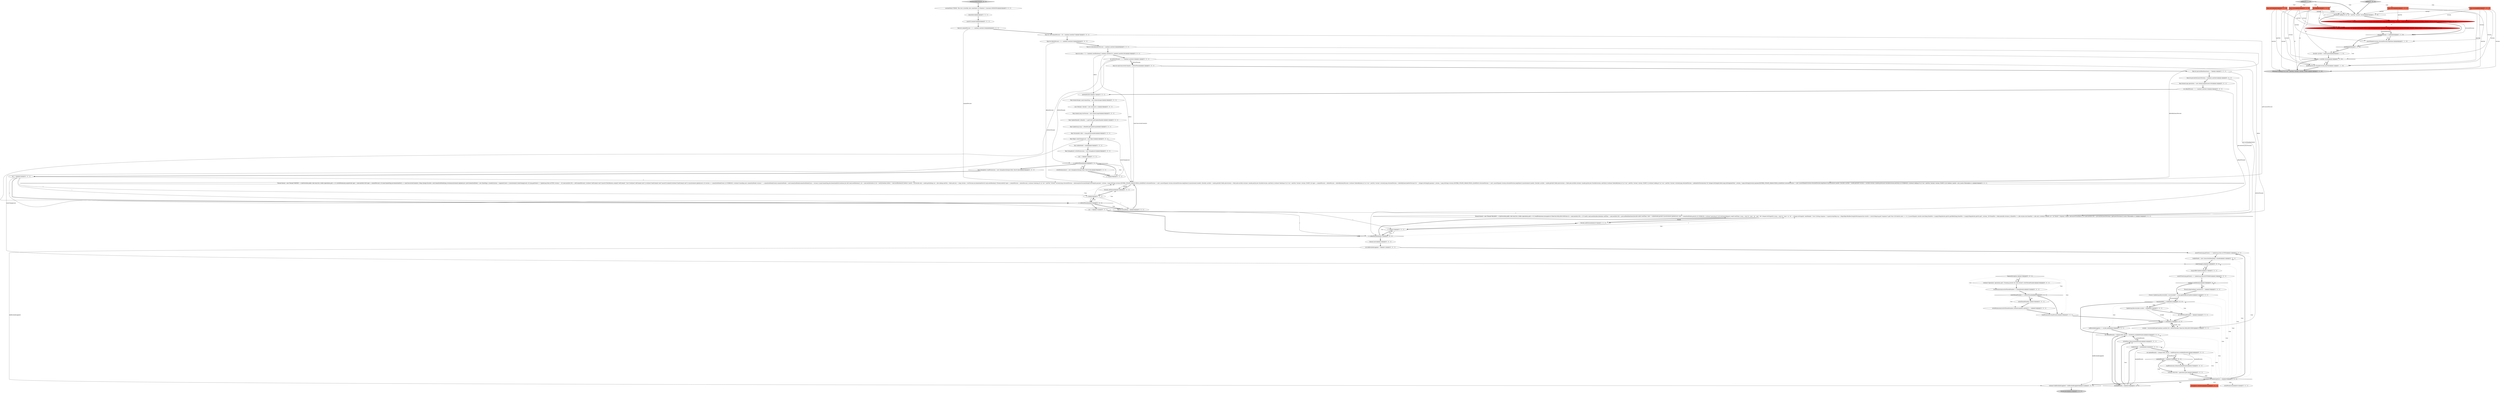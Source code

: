 digraph {
35 [style = filled, label = "final VersionInfo vInfo = uLog.getVersionInfo()@@@23@@@['0', '0', '1']", fillcolor = white, shape = ellipse image = "AAA0AAABBB3BBB"];
51 [style = filled, label = "final Semaphore(( writePermissions = new Semaphore((((@@@26@@@['0', '0', '1']", fillcolor = white, shape = ellipse image = "AAA0AAABBB3BBB"];
59 [style = filled, label = "testStressRecovery['0', '0', '1']", fillcolor = lightgray, shape = diamond image = "AAA0AAABBB3BBB"];
50 [style = filled, label = "i < nWriteThreads@@@32@@@['0', '0', '1']", fillcolor = white, shape = diamond image = "AAA0AAABBB3BBB"];
63 [style = filled, label = "int nReadThreads = 2 + random().nextInt(10)@@@16@@@['0', '0', '1']", fillcolor = white, shape = ellipse image = "AAA0AAABBB3BBB"];
6 [style = filled, label = "Long returnedVersion = addAndGetVersion(sdoc(\"id\",Integer.toString(id),field,Long.toString(nextVal),\"_version_\",Long.toString(version)),params(DISTRIB_UPDATE_PARAM,FROM_LEADER))@@@4@@@['1', '0', '0']", fillcolor = red, shape = ellipse image = "AAA1AAABBB1BBB"];
57 [style = filled, label = "int bufferedAddsApplied = 0@@@212@@@['0', '0', '1']", fillcolor = white, shape = ellipse image = "AAA0AAABBB3BBB"];
73 [style = filled, label = "i++@@@33@@@['0', '0', '1']", fillcolor = white, shape = ellipse image = "AAA0AAABBB3BBB"];
4 [style = filled, label = "model.put(id,new DocInfo(version,nextVal))@@@11@@@['1', '1', '0']", fillcolor = white, shape = ellipse image = "AAA0AAABBB1BBB"];
0 [style = filled, label = "ifVerbose(\"adding id\",id,\"val=\",nextVal,\"version\",version,\"DONE\")@@@14@@@['1', '1', '0']", fillcolor = lightgray, shape = ellipse image = "AAA0AAABBB1BBB"];
67 [style = filled, label = "List<Thread> threads = new ArrayList<>()@@@19@@@['0', '0', '1']", fillcolor = white, shape = ellipse image = "AAA0AAABBB3BBB"];
69 [style = filled, label = "clearIndex()@@@4@@@['0', '0', '1']", fillcolor = white, shape = ellipse image = "AAA0AAABBB3BBB"];
70 [style = filled, label = "initModel(ndocs)@@@17@@@['0', '0', '1']", fillcolor = white, shape = ellipse image = "AAA0AAABBB3BBB"];
75 [style = filled, label = "visibleModel = new ConcurrentHashMap<>(model)@@@215@@@['0', '0', '1']", fillcolor = white, shape = ellipse image = "AAA0AAABBB3BBB"];
39 [style = filled, label = "thread.start()@@@210@@@['0', '0', '1']", fillcolor = white, shape = ellipse image = "AAA0AAABBB3BBB"];
46 [style = filled, label = "writeThreadNumber >= nWriteThreads@@@232@@@['0', '0', '1']", fillcolor = white, shape = diamond image = "AAA0AAABBB3BBB"];
7 [style = filled, label = "model@@@8@@@['1', '1', '0']", fillcolor = white, shape = diamond image = "AAA0AAABBB1BBB"];
45 [style = filled, label = "final int threadNum = i@@@34@@@['0', '0', '1']", fillcolor = white, shape = ellipse image = "AAA0AAABBB3BBB"];
90 [style = filled, label = "assertTrue(uLog.getState() == UpdateLog.State.BUFFERING)@@@219@@@['0', '0', '1']", fillcolor = white, shape = ellipse image = "AAA0AAABBB3BBB"];
18 [style = filled, label = "final AtomicInteger numCommitting = new AtomicInteger()@@@18@@@['0', '0', '1']", fillcolor = white, shape = ellipse image = "AAA0AAABBB3BBB"];
76 [style = filled, label = "TimeoutException e@@@229@@@['0', '0', '1']", fillcolor = white, shape = diamond image = "AAA0AAABBB3BBB"];
92 [style = filled, label = "Thread thread = new Thread(\"WRITER\" + i){@Override public void run(){try {while (operations.get() > 0) {writePermission.acquire()int oper = rand.nextInt(10)if (oper < commitPercent) {if (numCommitting.incrementAndGet() <= maxConcurrentCommits) {Map<Integer,DocInfo> newCommittedModellong versionsynchronized (globalLock) {newCommittedModel = new HashMap<>(model)version = snapshotCount++}synchronized (stateChangeLock) {if (uLog.getState() != UpdateLog.State.ACTIVE) version = -1if (rand.nextInt(100) < softCommitPercent) {verbose(\"softCommit start\")assertU(TestHarness.commit(\"softCommit\",\"true\"))verbose(\"softCommit end\")}{verbose(\"hardCommit start\")assertU(commit())verbose(\"hardCommit end\")}}synchronized (globalLock) {if (version >= committedModelClock) {if (VERBOSE) {verbose(\"installing new committedModel version=\" + committedModelClock)}committedModel = newCommittedModelcommittedModelClock = version}}}numCommitting.decrementAndGet()continue}int idif (rand.nextBoolean()) {id = rand.nextInt(ndocs)}{id = lastId}boolean before = rand.nextBoolean()if (before) {lastId = id}DocInfo info = model.get(id)long val = info.vallong nextVal = Math.abs(val) + 1long version = testVersion.incrementAndGet()if (rand.nextBoolean()) Thread.yield()if (oper < commitPercent + deletePercent) {verbose(\"deleting id\",id,\"val=\",nextVal,\"version\",version)Long returnedVersion = deleteAndGetVersion(Integer.toString(id),params(\"_version_\",Long.toString(-version),DISTRIB_UPDATE_PARAM,FROM_LEADER))if (returnedVersion != null) {assertEquals(-version,returnedVersion.longValue())}synchronized (model) {DocInfo currInfo = model.get(id)if (Math.abs(version) > Math.abs(currInfo.version)) {model.put(id,new DocInfo(version,-nextVal))}}verbose(\"deleting id\",id,\"val=\",nextVal,\"version\",version,\"DONE\")}if (oper < commitPercent + deletePercent + deleteByQueryPercent) {verbose(\"deleteByQuery id\",id,\"val=\",nextVal,\"version\",version)Long returnedVersion = deleteByQueryAndGetVersion(\"id:\" + Integer.toString(id),params(\"_version_\",Long.toString(-version),DISTRIB_UPDATE_PARAM,FROM_LEADER))if (returnedVersion != null) {assertEquals(-version,returnedVersion.longValue())}synchronized (model) {DocInfo currInfo = model.get(id)if (Math.abs(version) > Math.abs(currInfo.version)) {model.put(id,new DocInfo(version,-nextVal))}}verbose(\"deleteByQuery id\",id,\"val=\",nextVal,\"version\",version,\"DONE\")}{verbose(\"adding id\",id,\"val=\",nextVal,\"version\",version)Long returnedVersion = addAndGetVersion(sdoc(\"id\",Integer.toString(id),field,Long.toString(nextVal),\"_version_\",Long.toString(version)),params(DISTRIB_UPDATE_PARAM,FROM_LEADER))if (returnedVersion != null) {assertEquals(version,returnedVersion.longValue())}synchronized (model) {DocInfo currInfo = model.get(id)if (version > currInfo.version) {model.put(id,new DocInfo(version,nextVal))}}if (VERBOSE) {verbose(\"adding id\",id,\"val=\",nextVal,\"version\",version,\"DONE\")}}if (!before) {lastId = id}}}catch (Throwable e) }}@@@35@@@['0', '0', '1']", fillcolor = white, shape = ellipse image = "AAA0AAABBB3BBB"];
32 [style = filled, label = "final Object stateChangeLock = new Object()@@@24@@@['0', '0', '1']", fillcolor = white, shape = ellipse image = "AAA0AAABBB3BBB"];
26 [style = filled, label = "neededPermits > 0@@@247@@@['0', '0', '1']", fillcolor = white, shape = diamond image = "AAA0AAABBB3BBB"];
81 [style = filled, label = "writePerm.release(neededPermits)@@@243@@@['0', '0', '1']", fillcolor = white, shape = ellipse image = "AAA0AAABBB3BBB"];
78 [style = filled, label = "verbose(\"Operation\",operations.get(),\"Draining permits for write thread\",writeThreadNumber)@@@230@@@['0', '0', '1']", fillcolor = white, shape = ellipse image = "AAA0AAABBB3BBB"];
33 [style = filled, label = "Future<UpdateLog.RecoveryInfo> recoveryInfoF = uLog.applyBufferedUpdates()@@@221@@@['0', '0', '1']", fillcolor = white, shape = ellipse image = "AAA0AAABBB3BBB"];
54 [style = filled, label = "final Semaphore readPermission = new Semaphore(Integer.MAX_VALUE,false)@@@30@@@['0', '0', '1']", fillcolor = white, shape = ellipse image = "AAA0AAABBB3BBB"];
1 [style = filled, label = "long version@@@2@@@['1', '0', '0']", fillcolor = tomato, shape = box image = "AAA0AAABBB1BBB"];
88 [style = filled, label = "stateChangeLock@@@216@@@['0', '0', '1']", fillcolor = white, shape = diamond image = "AAA0AAABBB3BBB"];
66 [style = filled, label = "int i = 0@@@151@@@['0', '0', '1']", fillcolor = white, shape = ellipse image = "AAA0AAABBB3BBB"];
27 [style = filled, label = "final int maxConcurrentCommits = nWriteThreads@@@12@@@['0', '0', '1']", fillcolor = white, shape = ellipse image = "AAA0AAABBB3BBB"];
77 [style = filled, label = "int neededPermits = Integer.MAX_VALUE - readPermission.availablePermits()@@@246@@@['0', '0', '1']", fillcolor = white, shape = ellipse image = "AAA0AAABBB3BBB"];
40 [style = filled, label = "random().nextBoolean()@@@220@@@['0', '0', '1']", fillcolor = white, shape = diamond image = "AAA0AAABBB3BBB"];
11 [style = filled, label = "DocInfo currInfo = model.get(id)@@@9@@@['1', '1', '0']", fillcolor = white, shape = ellipse image = "AAA0AAABBB1BBB"];
52 [style = filled, label = "neededPermits > 0@@@243@@@['0', '0', '1']", fillcolor = white, shape = diamond image = "AAA0AAABBB3BBB"];
30 [style = filled, label = "threads.add(thread)@@@149@@@['0', '0', '1']", fillcolor = white, shape = ellipse image = "AAA0AAABBB3BBB"];
38 [style = filled, label = "writeThreadNumber--@@@233@@@['0', '0', '1']", fillcolor = white, shape = ellipse image = "AAA0AAABBB3BBB"];
56 [style = filled, label = "recInfo = recoveryInfoF.get(random().nextInt(100 / nWriteThreads),TimeUnit.MILLISECONDS)@@@227@@@['0', '0', '1']", fillcolor = white, shape = ellipse image = "AAA0AAABBB3BBB"];
80 [style = filled, label = "assumeFalse(\"FIXME: This test is horribly slow sometimes on Windows!\",Constants.WINDOWS)@@@3@@@['0', '0', '1']", fillcolor = white, shape = ellipse image = "AAA0AAABBB3BBB"];
25 [style = filled, label = "UpdateLog.RecoveryInfo recInfo = null@@@223@@@['0', '0', '1']", fillcolor = white, shape = ellipse image = "AAA0AAABBB3BBB"];
10 [style = filled, label = "int id@@@2@@@['1', '1', '0']", fillcolor = tomato, shape = box image = "AAA0AAABBB1BBB"];
5 [style = filled, label = "returnedVersion != null@@@5@@@['1', '1', '0']", fillcolor = white, shape = diamond image = "AAA0AAABBB1BBB"];
93 [style = filled, label = "final int commitPercent = 5 + random().nextInt(10)@@@6@@@['0', '0', '1']", fillcolor = white, shape = ellipse image = "AAA0AAABBB3BBB"];
87 [style = filled, label = "readPermission.release(neededPermits)@@@247@@@['0', '0', '1']", fillcolor = white, shape = ellipse image = "AAA0AAABBB3BBB"];
16 [style = filled, label = "Long returnedVersion = addAndGetVersion(sdoc(\"id\",Integer.toString(id),FIELD,Long.toString(nextVal),\"_version_\",Long.toString(version)),params(DISTRIB_UPDATE_PARAM,FROM_LEADER))@@@4@@@['0', '1', '0']", fillcolor = red, shape = ellipse image = "AAA1AAABBB2BBB"];
9 [style = filled, label = "ifVerbose(\"adding id\",id,\"val=\",nextVal,\"version\",version)@@@3@@@['1', '1', '0']", fillcolor = white, shape = ellipse image = "AAA0AAABBB1BBB"];
68 [style = filled, label = "writePermissions(writeThreadNumber++(.drainPermits()@@@231@@@['0', '0', '1']", fillcolor = white, shape = ellipse image = "AAA0AAABBB3BBB"];
89 [style = filled, label = "final int softCommitPercent = 30 + random().nextInt(75)@@@7@@@['0', '0', '1']", fillcolor = white, shape = ellipse image = "AAA0AAABBB3BBB"];
82 [style = filled, label = "writePermissions@@@241@@@['0', '0', '1']", fillcolor = white, shape = ellipse image = "AAA0AAABBB3BBB"];
21 [style = filled, label = "final int percentRealtimeQuery = 75@@@13@@@['0', '0', '1']", fillcolor = white, shape = ellipse image = "AAA0AAABBB3BBB"];
24 [style = filled, label = "uLog.bufferUpdates()@@@217@@@['0', '0', '1']", fillcolor = white, shape = ellipse image = "AAA0AAABBB3BBB"];
34 [style = filled, label = "threads.add(thread)@@@207@@@['0', '0', '1']", fillcolor = white, shape = ellipse image = "AAA0AAABBB3BBB"];
8 [style = filled, label = "long nextVal@@@2@@@['1', '0', '0']", fillcolor = tomato, shape = box image = "AAA0AAABBB1BBB"];
3 [style = filled, label = "assertEquals(version,returnedVersion.longValue())@@@6@@@['1', '1', '0']", fillcolor = white, shape = ellipse image = "AAA0AAABBB1BBB"];
22 [style = filled, label = "recoveryInfoF != null@@@222@@@['0', '0', '1']", fillcolor = white, shape = diamond image = "AAA0AAABBB3BBB"];
71 [style = filled, label = "i++@@@29@@@['0', '0', '1']", fillcolor = white, shape = ellipse image = "AAA0AAABBB3BBB"];
14 [style = filled, label = "long version@@@2@@@['0', '1', '0']", fillcolor = tomato, shape = box image = "AAA0AAABBB2BBB"];
29 [style = filled, label = "final AtomicLong operations = new AtomicLong(atLeast(100))@@@15@@@['0', '0', '1']", fillcolor = white, shape = ellipse image = "AAA0AAABBB3BBB"];
47 [style = filled, label = "final UpdateHandler uHandler = h.getCore().getUpdateHandler()@@@21@@@['0', '0', '1']", fillcolor = white, shape = ellipse image = "AAA0AAABBB3BBB"];
23 [style = filled, label = "assertTrue(uLog.getState() == UpdateLog.State.ACTIVE)@@@214@@@['0', '0', '1']", fillcolor = white, shape = ellipse image = "AAA0AAABBB3BBB"];
44 [style = filled, label = "Thread thread = new Thread(\"READER\" + i){@Override public void run(){try {while (operations.get() > 0) {readPermission.tryAcquire(10,TimeUnit.MILLISECONDS)int id = rand.nextInt(100) < 25? lastId: rand.nextInt(ndocs)boolean realTime = rand.nextInt(100) < percentRealtimeQueryDocInfo infoif (realTime) {info = visibleModel.get(id)}{synchronized (globalLock) {info = committedModel.get(id)}}if (VERBOSE) {verbose(\"querying id\",id)}SolrQueryRequest sreqif (realTime) {sreq = req(\"wt\",\"json\",\"qt\",\"/get\",\"ids\",Integer.toString(id))}{sreq = req(\"wt\",\"json\",\"q\",\"id:\" + Integer.toString(id),\"omitHeader\",\"true\")}String response = h.query(sreq)Map rsp = (Map)ObjectBuilder.fromJSON(response)List doclist = (List)(((Map)rsp.get(\"response\")).get(\"docs\"))if (doclist.size() == 0) {}{assertEquals(1,doclist.size())long foundVal = (Long)(((Map)doclist.get(0)).get(field))long foundVer = (Long)(((Map)doclist.get(0)).get(\"_version_\"))if (foundVer < Math.abs(info.version) || (foundVer == info.version && foundVal != info.val)) {verbose(\"ERROR, id=\",id,\"found=\",response,\"model\",info)assertTrue(false)}}}if (rand.nextInt(100) < percentGetLatestVersions) {getLatestVersions()}}catch (Throwable e) }}@@@154@@@['0', '0', '1']", fillcolor = white, shape = ellipse image = "AAA0AAABBB3BBB"];
31 [style = filled, label = "verbose(\"ROUND=\",operations.get())@@@248@@@['0', '0', '1']", fillcolor = white, shape = ellipse image = "AAA0AAABBB3BBB"];
17 [style = filled, label = "this.visibleModel = model@@@25@@@['0', '0', '1']", fillcolor = white, shape = ellipse image = "AAA0AAABBB3BBB"];
2 [style = filled, label = "addDoc['1', '0', '0']", fillcolor = lightgray, shape = diamond image = "AAA0AAABBB1BBB"];
61 [style = filled, label = "Thread.sleep(random().nextInt(10) + 1)@@@220@@@['0', '0', '1']", fillcolor = white, shape = ellipse image = "AAA0AAABBB3BBB"];
41 [style = filled, label = "int writeThreadNumber = 0@@@224@@@['0', '0', '1']", fillcolor = white, shape = ellipse image = "AAA0AAABBB3BBB"];
91 [style = filled, label = "final UpdateLog uLog = uHandler.getUpdateLog()@@@22@@@['0', '0', '1']", fillcolor = white, shape = ellipse image = "AAA0AAABBB3BBB"];
36 [style = filled, label = "readPermission.drainPermits()@@@236@@@['0', '0', '1']", fillcolor = white, shape = ellipse image = "AAA0AAABBB3BBB"];
85 [style = filled, label = "assertU(commit())@@@5@@@['0', '0', '1']", fillcolor = white, shape = ellipse image = "AAA0AAABBB3BBB"];
53 [style = filled, label = "thread.join()@@@253@@@['0', '0', '1']", fillcolor = lightgray, shape = ellipse image = "AAA0AAABBB3BBB"];
12 [style = filled, label = "version > currInfo.version@@@10@@@['1', '1', '0']", fillcolor = white, shape = diamond image = "AAA0AAABBB1BBB"];
43 [style = filled, label = "i < nWriteThreads@@@28@@@['0', '0', '1']", fillcolor = white, shape = diamond image = "AAA0AAABBB3BBB"];
72 [style = filled, label = "writePermissions(i( = new Semaphore(Integer.MAX_VALUE,false)@@@29@@@['0', '0', '1']", fillcolor = white, shape = ellipse image = "AAA0AAABBB3BBB"];
60 [style = filled, label = "int i = 0@@@27@@@['0', '0', '1']", fillcolor = white, shape = ellipse image = "AAA0AAABBB3BBB"];
19 [style = filled, label = "i++@@@153@@@['0', '0', '1']", fillcolor = white, shape = ellipse image = "AAA0AAABBB3BBB"];
28 [style = filled, label = "final AtomicLong testVersion = new AtomicLong(0)@@@20@@@['0', '0', '1']", fillcolor = white, shape = ellipse image = "AAA0AAABBB3BBB"];
20 [style = filled, label = "i < nReadThreads@@@152@@@['0', '0', '1']", fillcolor = white, shape = diamond image = "AAA0AAABBB3BBB"];
65 [style = filled, label = "final int ndocs = 5 + (random().nextBoolean()? random().nextInt(25): random().nextInt(200))@@@10@@@['0', '0', '1']", fillcolor = white, shape = ellipse image = "AAA0AAABBB3BBB"];
42 [style = filled, label = "verbose(\"bufferedAddsApplied=\",bufferedAddsApplied)@@@251@@@['0', '0', '1']", fillcolor = white, shape = ellipse image = "AAA0AAABBB3BBB"];
37 [style = filled, label = "int nWriteThreads = 2 + random().nextInt(10)@@@11@@@['0', '0', '1']", fillcolor = white, shape = ellipse image = "AAA0AAABBB3BBB"];
58 [style = filled, label = "operations.decrementAndGet() > 0@@@250@@@['0', '0', '1']", fillcolor = white, shape = diamond image = "AAA0AAABBB3BBB"];
79 [style = filled, label = "writePermissions(writeThreadNumber(.release(random().nextInt(2) + 1)@@@234@@@['0', '0', '1']", fillcolor = white, shape = ellipse image = "AAA0AAABBB3BBB"];
49 [style = filled, label = "final int deleteByQueryPercent = random().nextInt(5)@@@9@@@['0', '0', '1']", fillcolor = white, shape = ellipse image = "AAA0AAABBB3BBB"];
86 [style = filled, label = "int neededPermits = Integer.MAX_VALUE - writePerm.availablePermits()@@@242@@@['0', '0', '1']", fillcolor = white, shape = ellipse image = "AAA0AAABBB3BBB"];
84 [style = filled, label = "recInfo == null@@@225@@@['0', '0', '1']", fillcolor = white, shape = diamond image = "AAA0AAABBB3BBB"];
15 [style = filled, label = "addDoc['0', '1', '0']", fillcolor = lightgray, shape = diamond image = "AAA0AAABBB2BBB"];
62 [style = filled, label = "Semaphore writePerm@@@241@@@['0', '0', '1']", fillcolor = tomato, shape = box image = "AAA0AAABBB3BBB"];
48 [style = filled, label = "final int deletePercent = 4 + random().nextInt(25)@@@8@@@['0', '0', '1']", fillcolor = white, shape = ellipse image = "AAA0AAABBB3BBB"];
55 [style = filled, label = "final int percentGetLatestVersions = random().nextInt(4)@@@14@@@['0', '0', '1']", fillcolor = white, shape = ellipse image = "AAA0AAABBB3BBB"];
83 [style = filled, label = "bufferedAddsApplied += recInfo.adds@@@239@@@['0', '0', '1']", fillcolor = white, shape = ellipse image = "AAA0AAABBB3BBB"];
74 [style = filled, label = "visibleModel = model@@@245@@@['0', '0', '1']", fillcolor = white, shape = ellipse image = "AAA0AAABBB3BBB"];
13 [style = filled, label = "long nextVal@@@2@@@['0', '1', '0']", fillcolor = tomato, shape = box image = "AAA0AAABBB2BBB"];
64 [style = filled, label = "int i = 0@@@31@@@['0', '0', '1']", fillcolor = white, shape = ellipse image = "AAA0AAABBB3BBB"];
5->3 [style = bold, label=""];
10->16 [style = solid, label="id"];
67->28 [style = bold, label=""];
50->30 [style = dotted, label="true"];
50->73 [style = dotted, label="true"];
37->27 [style = bold, label=""];
58->82 [style = dotted, label="true"];
65->92 [style = solid, label="ndocs"];
58->33 [style = dotted, label="true"];
10->6 [style = solid, label="id"];
86->52 [style = solid, label="neededPermits"];
1->4 [style = solid, label="version"];
48->92 [style = solid, label="deletePercent"];
13->4 [style = solid, label="nextVal"];
83->42 [style = solid, label="bufferedAddsApplied"];
26->87 [style = dotted, label="true"];
58->62 [style = dotted, label="true"];
65->44 [style = solid, label="ndocs"];
6->5 [style = solid, label="returnedVersion"];
58->90 [style = dotted, label="true"];
64->45 [style = solid, label="i"];
9->16 [style = bold, label=""];
14->3 [style = solid, label="version"];
44->34 [style = solid, label="thread"];
9->6 [style = bold, label=""];
91->35 [style = bold, label=""];
39->57 [style = bold, label=""];
19->20 [style = solid, label="i"];
77->87 [style = solid, label="neededPermits"];
50->92 [style = dotted, label="true"];
66->20 [style = bold, label=""];
86->52 [style = bold, label=""];
65->37 [style = bold, label=""];
52->86 [style = bold, label=""];
8->9 [style = solid, label="nextVal"];
29->63 [style = bold, label=""];
13->16 [style = solid, label="nextVal"];
50->45 [style = bold, label=""];
92->30 [style = solid, label="thread"];
52->74 [style = bold, label=""];
50->66 [style = bold, label=""];
13->0 [style = solid, label="nextVal"];
58->88 [style = dotted, label="true"];
76->78 [style = dotted, label="true"];
55->44 [style = solid, label="percentGetLatestVersions"];
20->34 [style = dotted, label="true"];
32->88 [style = solid, label="stateChangeLock"];
58->22 [style = dotted, label="true"];
2->8 [style = dotted, label="true"];
58->77 [style = dotted, label="true"];
83->86 [style = bold, label=""];
2->10 [style = dotted, label="true"];
14->12 [style = solid, label="version"];
50->45 [style = dotted, label="true"];
40->61 [style = bold, label=""];
58->23 [style = dotted, label="true"];
37->27 [style = solid, label="nWriteThreads"];
22->25 [style = bold, label=""];
46->38 [style = bold, label=""];
48->49 [style = bold, label=""];
7->11 [style = bold, label=""];
38->79 [style = bold, label=""];
88->24 [style = dotted, label="true"];
10->9 [style = solid, label="id"];
71->43 [style = solid, label="i"];
55->29 [style = bold, label=""];
34->19 [style = bold, label=""];
43->72 [style = dotted, label="true"];
49->92 [style = solid, label="deleteByQueryPercent"];
64->73 [style = solid, label="i"];
19->20 [style = bold, label=""];
84->56 [style = bold, label=""];
46->36 [style = bold, label=""];
15->10 [style = dotted, label="true"];
11->12 [style = bold, label=""];
2->9 [style = bold, label=""];
5->3 [style = dotted, label="true"];
15->14 [style = dotted, label="true"];
86->81 [style = solid, label="neededPermits"];
92->30 [style = bold, label=""];
22->84 [style = dotted, label="true"];
36->84 [style = bold, label=""];
4->0 [style = bold, label=""];
7->12 [style = dotted, label="true"];
17->51 [style = bold, label=""];
15->13 [style = dotted, label="true"];
57->23 [style = bold, label=""];
51->60 [style = bold, label=""];
93->92 [style = solid, label="commitPercent"];
6->16 [style = dashed, label="0"];
85->93 [style = bold, label=""];
3->7 [style = bold, label=""];
52->81 [style = dotted, label="true"];
30->73 [style = bold, label=""];
15->9 [style = bold, label=""];
72->71 [style = bold, label=""];
47->91 [style = bold, label=""];
52->81 [style = bold, label=""];
44->34 [style = bold, label=""];
84->56 [style = dotted, label="true"];
58->42 [style = bold, label=""];
20->39 [style = bold, label=""];
74->77 [style = bold, label=""];
5->7 [style = bold, label=""];
14->4 [style = solid, label="version"];
12->4 [style = dotted, label="true"];
76->46 [style = dotted, label="true"];
77->26 [style = solid, label="neededPermits"];
1->0 [style = solid, label="version"];
78->68 [style = bold, label=""];
58->40 [style = dotted, label="true"];
32->17 [style = bold, label=""];
73->92 [style = solid, label="i"];
54->64 [style = bold, label=""];
59->80 [style = bold, label=""];
76->68 [style = dotted, label="true"];
89->48 [style = bold, label=""];
58->52 [style = dotted, label="true"];
23->75 [style = bold, label=""];
73->50 [style = solid, label="i"];
1->6 [style = solid, label="version"];
14->16 [style = solid, label="version"];
57->42 [style = solid, label="bufferedAddsApplied"];
10->11 [style = solid, label="id"];
25->41 [style = bold, label=""];
28->47 [style = bold, label=""];
22->25 [style = dotted, label="true"];
32->92 [style = solid, label="stateChangeLock"];
22->83 [style = dotted, label="true"];
63->70 [style = bold, label=""];
35->32 [style = bold, label=""];
49->65 [style = bold, label=""];
66->44 [style = solid, label="i"];
10->4 [style = solid, label="id"];
14->0 [style = solid, label="version"];
58->26 [style = dotted, label="true"];
43->72 [style = bold, label=""];
37->56 [style = solid, label="nWriteThreads"];
56->84 [style = solid, label="recInfo"];
1->3 [style = solid, label="version"];
13->9 [style = solid, label="nextVal"];
27->92 [style = solid, label="maxConcurrentCommits"];
21->44 [style = solid, label="percentRealtimeQuery"];
21->55 [style = bold, label=""];
66->20 [style = solid, label="i"];
6->5 [style = bold, label=""];
40->33 [style = bold, label=""];
26->31 [style = bold, label=""];
58->31 [style = dotted, label="true"];
20->44 [style = dotted, label="true"];
77->26 [style = bold, label=""];
7->11 [style = dotted, label="true"];
10->0 [style = solid, label="id"];
58->23 [style = bold, label=""];
22->41 [style = dotted, label="true"];
81->74 [style = bold, label=""];
81->86 [style = bold, label=""];
69->85 [style = bold, label=""];
88->24 [style = bold, label=""];
63->20 [style = solid, label="nReadThreads"];
16->5 [style = bold, label=""];
24->90 [style = bold, label=""];
37->50 [style = solid, label="nWriteThreads"];
33->22 [style = solid, label="recoveryInfoF"];
18->67 [style = bold, label=""];
20->19 [style = dotted, label="true"];
58->74 [style = dotted, label="true"];
46->38 [style = dotted, label="true"];
64->92 [style = solid, label="i"];
60->43 [style = bold, label=""];
27->21 [style = bold, label=""];
43->54 [style = bold, label=""];
76->78 [style = bold, label=""];
58->75 [style = dotted, label="true"];
93->89 [style = bold, label=""];
33->22 [style = bold, label=""];
8->0 [style = solid, label="nextVal"];
73->45 [style = solid, label="i"];
66->19 [style = solid, label="i"];
64->50 [style = solid, label="i"];
31->58 [style = bold, label=""];
68->46 [style = bold, label=""];
26->87 [style = bold, label=""];
43->71 [style = dotted, label="true"];
73->50 [style = bold, label=""];
46->79 [style = dotted, label="true"];
90->40 [style = bold, label=""];
76->36 [style = dotted, label="true"];
12->0 [style = bold, label=""];
14->9 [style = solid, label="version"];
89->92 [style = solid, label="softCommitPercent"];
20->44 [style = bold, label=""];
37->43 [style = solid, label="nWriteThreads"];
1->9 [style = solid, label="version"];
56->84 [style = bold, label=""];
75->88 [style = bold, label=""];
8->6 [style = solid, label="nextVal"];
58->86 [style = dotted, label="true"];
16->5 [style = solid, label="returnedVersion"];
87->31 [style = bold, label=""];
79->36 [style = bold, label=""];
25->84 [style = solid, label="recInfo"];
12->4 [style = bold, label=""];
71->43 [style = bold, label=""];
2->1 [style = dotted, label="true"];
65->70 [style = solid, label="ndocs"];
22->86 [style = bold, label=""];
1->12 [style = solid, label="version"];
19->44 [style = solid, label="i"];
80->69 [style = bold, label=""];
8->4 [style = solid, label="nextVal"];
64->50 [style = bold, label=""];
72->71 [style = solid, label="i"];
60->43 [style = solid, label="i"];
70->18 [style = bold, label=""];
41->84 [style = bold, label=""];
84->83 [style = bold, label=""];
61->33 [style = bold, label=""];
42->53 [style = bold, label=""];
45->92 [style = bold, label=""];
40->61 [style = dotted, label="true"];
}
